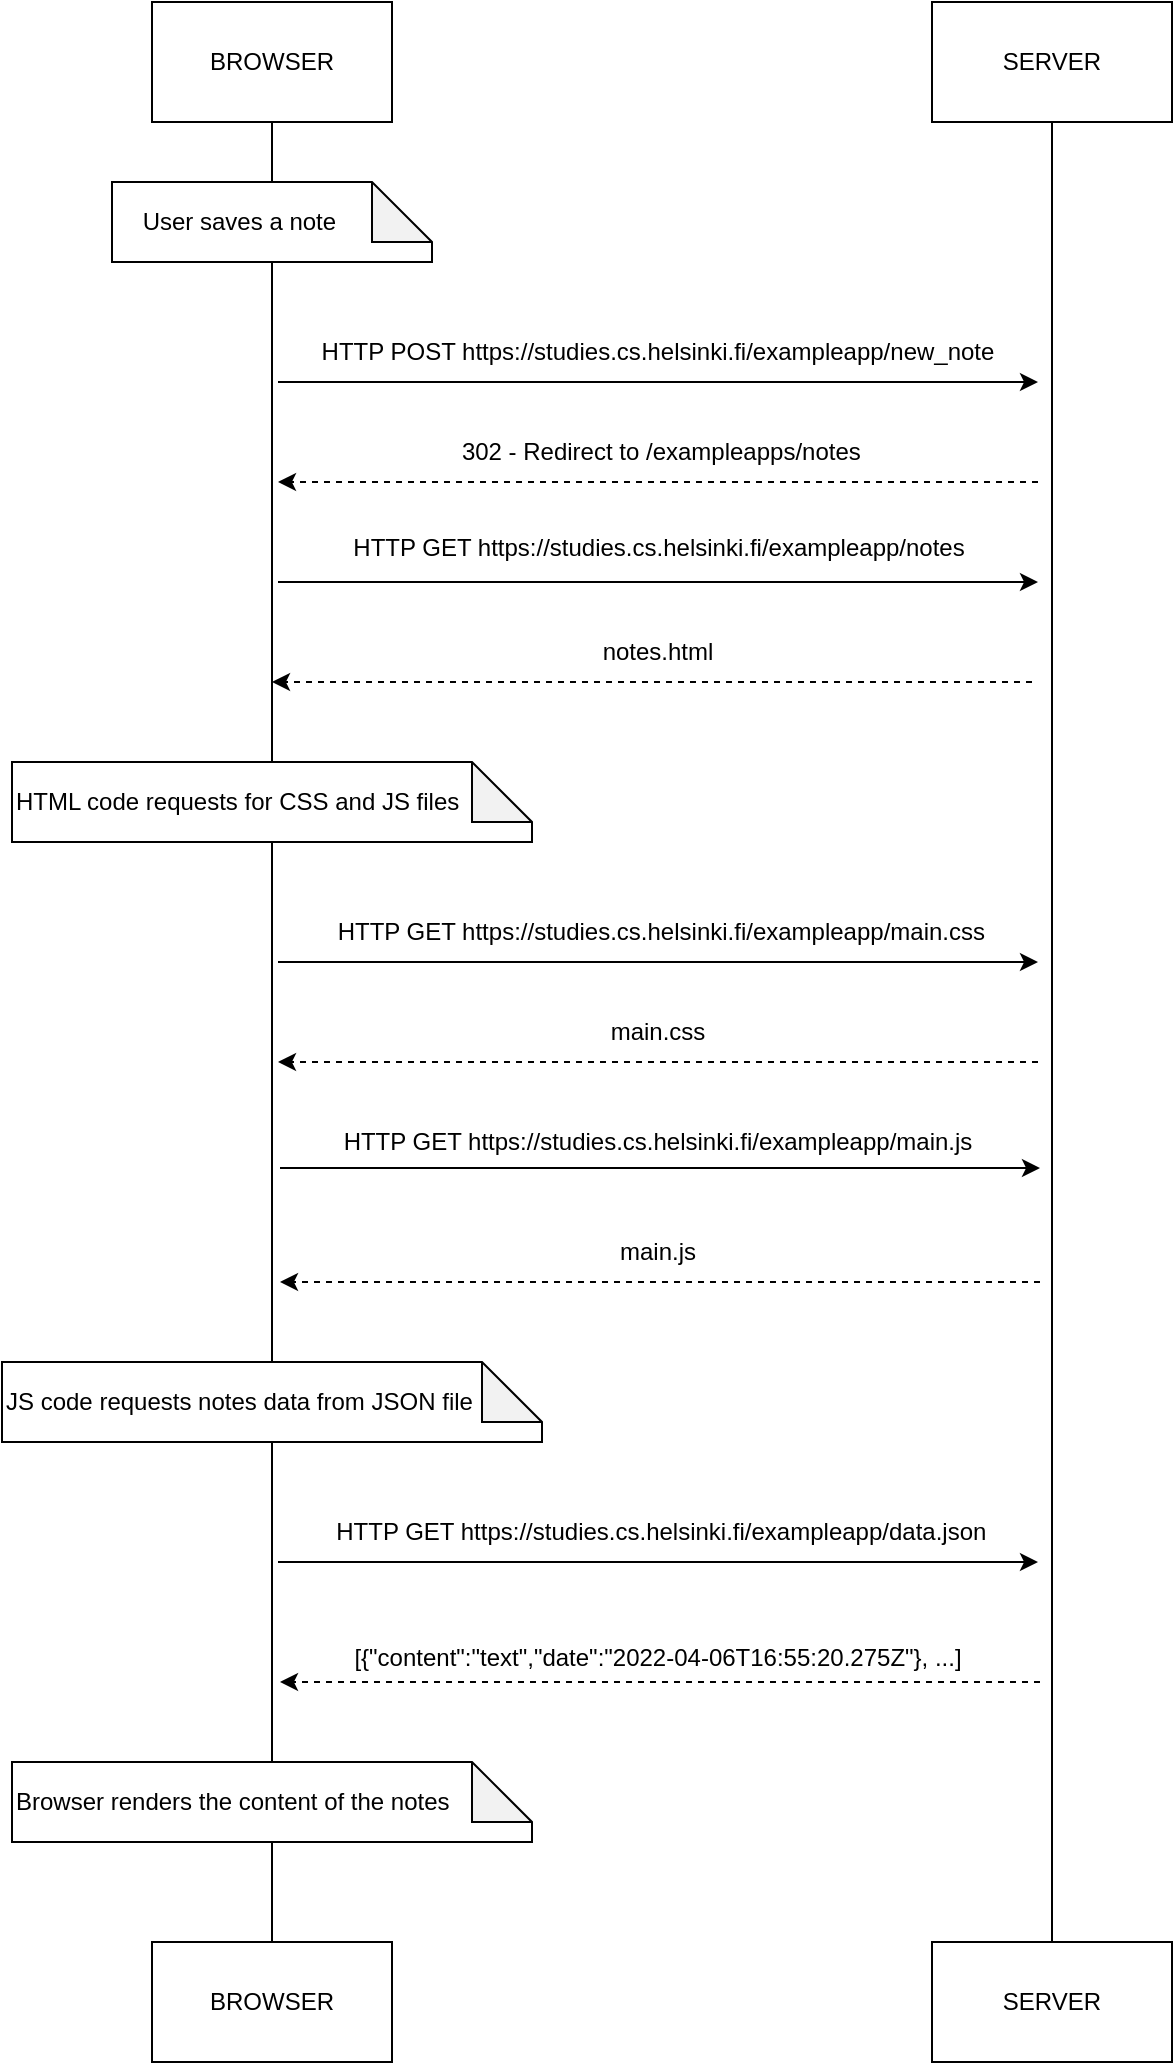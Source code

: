 <mxfile version="21.7.5" type="device">
  <diagram name="Página-1" id="iAwFdfGQSGWoTawPkRWT">
    <mxGraphModel dx="811" dy="604" grid="1" gridSize="10" guides="1" tooltips="1" connect="1" arrows="1" fold="1" page="1" pageScale="1" pageWidth="827" pageHeight="1169" math="0" shadow="0">
      <root>
        <mxCell id="0" />
        <mxCell id="1" parent="0" />
        <mxCell id="jlLbGsTvbAsuV0sHDVOJ-1" value="BROWSER" style="rounded=0;whiteSpace=wrap;html=1;" vertex="1" parent="1">
          <mxGeometry x="160" width="120" height="60" as="geometry" />
        </mxCell>
        <mxCell id="jlLbGsTvbAsuV0sHDVOJ-2" value="BROWSER" style="rounded=0;whiteSpace=wrap;html=1;" vertex="1" parent="1">
          <mxGeometry x="160" y="970" width="120" height="60" as="geometry" />
        </mxCell>
        <mxCell id="jlLbGsTvbAsuV0sHDVOJ-3" value="SERVER" style="rounded=0;whiteSpace=wrap;html=1;" vertex="1" parent="1">
          <mxGeometry x="550" y="970" width="120" height="60" as="geometry" />
        </mxCell>
        <mxCell id="jlLbGsTvbAsuV0sHDVOJ-5" value="SERVER" style="rounded=0;whiteSpace=wrap;html=1;" vertex="1" parent="1">
          <mxGeometry x="550" width="120" height="60" as="geometry" />
        </mxCell>
        <mxCell id="jlLbGsTvbAsuV0sHDVOJ-6" value="" style="endArrow=none;html=1;rounded=0;entryX=0.5;entryY=1;entryDx=0;entryDy=0;exitX=0.5;exitY=0;exitDx=0;exitDy=0;" edge="1" parent="1" source="jlLbGsTvbAsuV0sHDVOJ-8" target="jlLbGsTvbAsuV0sHDVOJ-1">
          <mxGeometry width="50" height="50" relative="1" as="geometry">
            <mxPoint x="220" y="600" as="sourcePoint" />
            <mxPoint x="390" y="170" as="targetPoint" />
          </mxGeometry>
        </mxCell>
        <mxCell id="jlLbGsTvbAsuV0sHDVOJ-7" value="" style="endArrow=none;html=1;rounded=0;entryX=0.5;entryY=1;entryDx=0;entryDy=0;exitX=0.5;exitY=0;exitDx=0;exitDy=0;" edge="1" parent="1" source="jlLbGsTvbAsuV0sHDVOJ-3" target="jlLbGsTvbAsuV0sHDVOJ-5">
          <mxGeometry width="50" height="50" relative="1" as="geometry">
            <mxPoint x="599.29" y="440" as="sourcePoint" />
            <mxPoint x="599.29" y="70" as="targetPoint" />
          </mxGeometry>
        </mxCell>
        <mxCell id="jlLbGsTvbAsuV0sHDVOJ-9" value="" style="endArrow=none;html=1;rounded=0;entryX=0.5;entryY=1;entryDx=0;entryDy=0;exitX=0.5;exitY=0;exitDx=0;exitDy=0;" edge="1" parent="1" source="jlLbGsTvbAsuV0sHDVOJ-2" target="jlLbGsTvbAsuV0sHDVOJ-8">
          <mxGeometry width="50" height="50" relative="1" as="geometry">
            <mxPoint x="220" y="430" as="sourcePoint" />
            <mxPoint x="220" y="60" as="targetPoint" />
          </mxGeometry>
        </mxCell>
        <mxCell id="jlLbGsTvbAsuV0sHDVOJ-8" value="&amp;nbsp; &amp;nbsp; User saves a note" style="shape=note;whiteSpace=wrap;html=1;backgroundOutline=1;darkOpacity=0.05;align=left;" vertex="1" parent="1">
          <mxGeometry x="140" y="90" width="160" height="40" as="geometry" />
        </mxCell>
        <mxCell id="jlLbGsTvbAsuV0sHDVOJ-10" value="HTML code requests for CSS and JS files" style="shape=note;whiteSpace=wrap;html=1;backgroundOutline=1;darkOpacity=0.05;align=left;" vertex="1" parent="1">
          <mxGeometry x="90" y="380" width="260" height="40" as="geometry" />
        </mxCell>
        <mxCell id="jlLbGsTvbAsuV0sHDVOJ-11" value="Browser renders the content of the notes" style="shape=note;whiteSpace=wrap;html=1;backgroundOutline=1;darkOpacity=0.05;align=left;" vertex="1" parent="1">
          <mxGeometry x="90" y="880" width="260" height="40" as="geometry" />
        </mxCell>
        <mxCell id="jlLbGsTvbAsuV0sHDVOJ-12" value="JS code requests notes data from JSON file" style="shape=note;whiteSpace=wrap;html=1;backgroundOutline=1;darkOpacity=0.05;align=left;" vertex="1" parent="1">
          <mxGeometry x="85" y="680" width="270" height="40" as="geometry" />
        </mxCell>
        <mxCell id="jlLbGsTvbAsuV0sHDVOJ-14" value="" style="endArrow=classic;html=1;rounded=0;dashed=1;" edge="1" parent="1">
          <mxGeometry width="50" height="50" relative="1" as="geometry">
            <mxPoint x="603" y="240" as="sourcePoint" />
            <mxPoint x="223" y="240" as="targetPoint" />
          </mxGeometry>
        </mxCell>
        <mxCell id="jlLbGsTvbAsuV0sHDVOJ-15" value="" style="endArrow=classic;html=1;rounded=0;" edge="1" parent="1">
          <mxGeometry width="50" height="50" relative="1" as="geometry">
            <mxPoint x="223" y="190" as="sourcePoint" />
            <mxPoint x="603" y="190" as="targetPoint" />
          </mxGeometry>
        </mxCell>
        <mxCell id="jlLbGsTvbAsuV0sHDVOJ-16" value="HTTP POST https://studies.cs.helsinki.fi/exampleapp/new_note" style="text;html=1;strokeColor=none;fillColor=none;align=center;verticalAlign=middle;whiteSpace=wrap;rounded=0;" vertex="1" parent="1">
          <mxGeometry x="233" y="160" width="360" height="30" as="geometry" />
        </mxCell>
        <mxCell id="jlLbGsTvbAsuV0sHDVOJ-20" value="&lt;div&gt;&amp;nbsp;302 - Redirect to /exampleapps/notes&lt;br&gt;&lt;/div&gt;" style="text;html=1;strokeColor=none;fillColor=none;align=center;verticalAlign=middle;whiteSpace=wrap;rounded=0;" vertex="1" parent="1">
          <mxGeometry x="233" y="210" width="360" height="30" as="geometry" />
        </mxCell>
        <mxCell id="jlLbGsTvbAsuV0sHDVOJ-23" value="" style="endArrow=classic;html=1;rounded=0;" edge="1" parent="1">
          <mxGeometry width="50" height="50" relative="1" as="geometry">
            <mxPoint x="223" y="290" as="sourcePoint" />
            <mxPoint x="603" y="290" as="targetPoint" />
          </mxGeometry>
        </mxCell>
        <mxCell id="jlLbGsTvbAsuV0sHDVOJ-24" value="" style="endArrow=classic;html=1;rounded=0;" edge="1" parent="1">
          <mxGeometry width="50" height="50" relative="1" as="geometry">
            <mxPoint x="223" y="480" as="sourcePoint" />
            <mxPoint x="603" y="480" as="targetPoint" />
          </mxGeometry>
        </mxCell>
        <mxCell id="jlLbGsTvbAsuV0sHDVOJ-25" value="" style="endArrow=classic;html=1;rounded=0;" edge="1" parent="1">
          <mxGeometry width="50" height="50" relative="1" as="geometry">
            <mxPoint x="224" y="583" as="sourcePoint" />
            <mxPoint x="604" y="583" as="targetPoint" />
          </mxGeometry>
        </mxCell>
        <mxCell id="jlLbGsTvbAsuV0sHDVOJ-27" value="HTTP GET https://studies.cs.helsinki.fi/exampleapp/notes" style="text;html=1;align=center;verticalAlign=middle;resizable=0;points=[];autosize=1;strokeColor=none;fillColor=none;" vertex="1" parent="1">
          <mxGeometry x="248" y="258" width="330" height="30" as="geometry" />
        </mxCell>
        <mxCell id="jlLbGsTvbAsuV0sHDVOJ-28" value="" style="endArrow=classic;html=1;rounded=0;dashed=1;" edge="1" parent="1">
          <mxGeometry width="50" height="50" relative="1" as="geometry">
            <mxPoint x="600" y="340" as="sourcePoint" />
            <mxPoint x="220" y="340" as="targetPoint" />
          </mxGeometry>
        </mxCell>
        <mxCell id="jlLbGsTvbAsuV0sHDVOJ-29" value="notes.html" style="text;html=1;strokeColor=none;fillColor=none;align=center;verticalAlign=middle;whiteSpace=wrap;rounded=0;" vertex="1" parent="1">
          <mxGeometry x="233" y="310" width="360" height="30" as="geometry" />
        </mxCell>
        <mxCell id="jlLbGsTvbAsuV0sHDVOJ-30" value="&amp;nbsp;HTTP GET https://studies.cs.helsinki.fi/exampleapp/main.css" style="text;html=1;strokeColor=none;fillColor=none;align=center;verticalAlign=middle;whiteSpace=wrap;rounded=0;" vertex="1" parent="1">
          <mxGeometry x="233" y="450" width="360" height="30" as="geometry" />
        </mxCell>
        <mxCell id="jlLbGsTvbAsuV0sHDVOJ-31" value="" style="endArrow=classic;html=1;rounded=0;dashed=1;" edge="1" parent="1">
          <mxGeometry width="50" height="50" relative="1" as="geometry">
            <mxPoint x="604" y="640" as="sourcePoint" />
            <mxPoint x="224" y="640" as="targetPoint" />
          </mxGeometry>
        </mxCell>
        <mxCell id="jlLbGsTvbAsuV0sHDVOJ-32" value="" style="endArrow=classic;html=1;rounded=0;dashed=1;" edge="1" parent="1">
          <mxGeometry width="50" height="50" relative="1" as="geometry">
            <mxPoint x="603" y="530" as="sourcePoint" />
            <mxPoint x="223" y="530" as="targetPoint" />
          </mxGeometry>
        </mxCell>
        <mxCell id="jlLbGsTvbAsuV0sHDVOJ-34" value="" style="endArrow=classic;html=1;rounded=0;dashed=1;" edge="1" parent="1">
          <mxGeometry width="50" height="50" relative="1" as="geometry">
            <mxPoint x="604" y="840" as="sourcePoint" />
            <mxPoint x="224" y="840" as="targetPoint" />
          </mxGeometry>
        </mxCell>
        <mxCell id="jlLbGsTvbAsuV0sHDVOJ-35" value="main.css" style="text;html=1;strokeColor=none;fillColor=none;align=center;verticalAlign=middle;whiteSpace=wrap;rounded=0;" vertex="1" parent="1">
          <mxGeometry x="233" y="500" width="360" height="30" as="geometry" />
        </mxCell>
        <mxCell id="jlLbGsTvbAsuV0sHDVOJ-36" value="HTTP GET https://studies.cs.helsinki.fi/exampleapp/main.js" style="text;html=1;strokeColor=none;fillColor=none;align=center;verticalAlign=middle;whiteSpace=wrap;rounded=0;" vertex="1" parent="1">
          <mxGeometry x="233" y="555" width="360" height="30" as="geometry" />
        </mxCell>
        <mxCell id="jlLbGsTvbAsuV0sHDVOJ-37" value="" style="endArrow=classic;html=1;rounded=0;" edge="1" parent="1">
          <mxGeometry width="50" height="50" relative="1" as="geometry">
            <mxPoint x="223" y="780" as="sourcePoint" />
            <mxPoint x="603" y="780" as="targetPoint" />
          </mxGeometry>
        </mxCell>
        <mxCell id="jlLbGsTvbAsuV0sHDVOJ-41" value="main.js" style="text;html=1;strokeColor=none;fillColor=none;align=center;verticalAlign=middle;whiteSpace=wrap;rounded=0;" vertex="1" parent="1">
          <mxGeometry x="233" y="610" width="360" height="30" as="geometry" />
        </mxCell>
        <mxCell id="jlLbGsTvbAsuV0sHDVOJ-42" value="&amp;nbsp;HTTP GET https://studies.cs.helsinki.fi/exampleapp/data.json" style="text;html=1;strokeColor=none;fillColor=none;align=center;verticalAlign=middle;whiteSpace=wrap;rounded=0;" vertex="1" parent="1">
          <mxGeometry x="233" y="750" width="360" height="30" as="geometry" />
        </mxCell>
        <mxCell id="jlLbGsTvbAsuV0sHDVOJ-43" value="&lt;div&gt;[{&quot;content&quot;:&quot;text&quot;,&quot;date&quot;:&quot;2022-04-06T16:55:20.275Z&quot;}, ...]&lt;/div&gt;&lt;div&gt;&lt;br&gt;&lt;/div&gt;" style="text;html=1;strokeColor=none;fillColor=none;align=center;verticalAlign=middle;whiteSpace=wrap;rounded=0;" vertex="1" parent="1">
          <mxGeometry x="233" y="820" width="360" height="30" as="geometry" />
        </mxCell>
      </root>
    </mxGraphModel>
  </diagram>
</mxfile>
